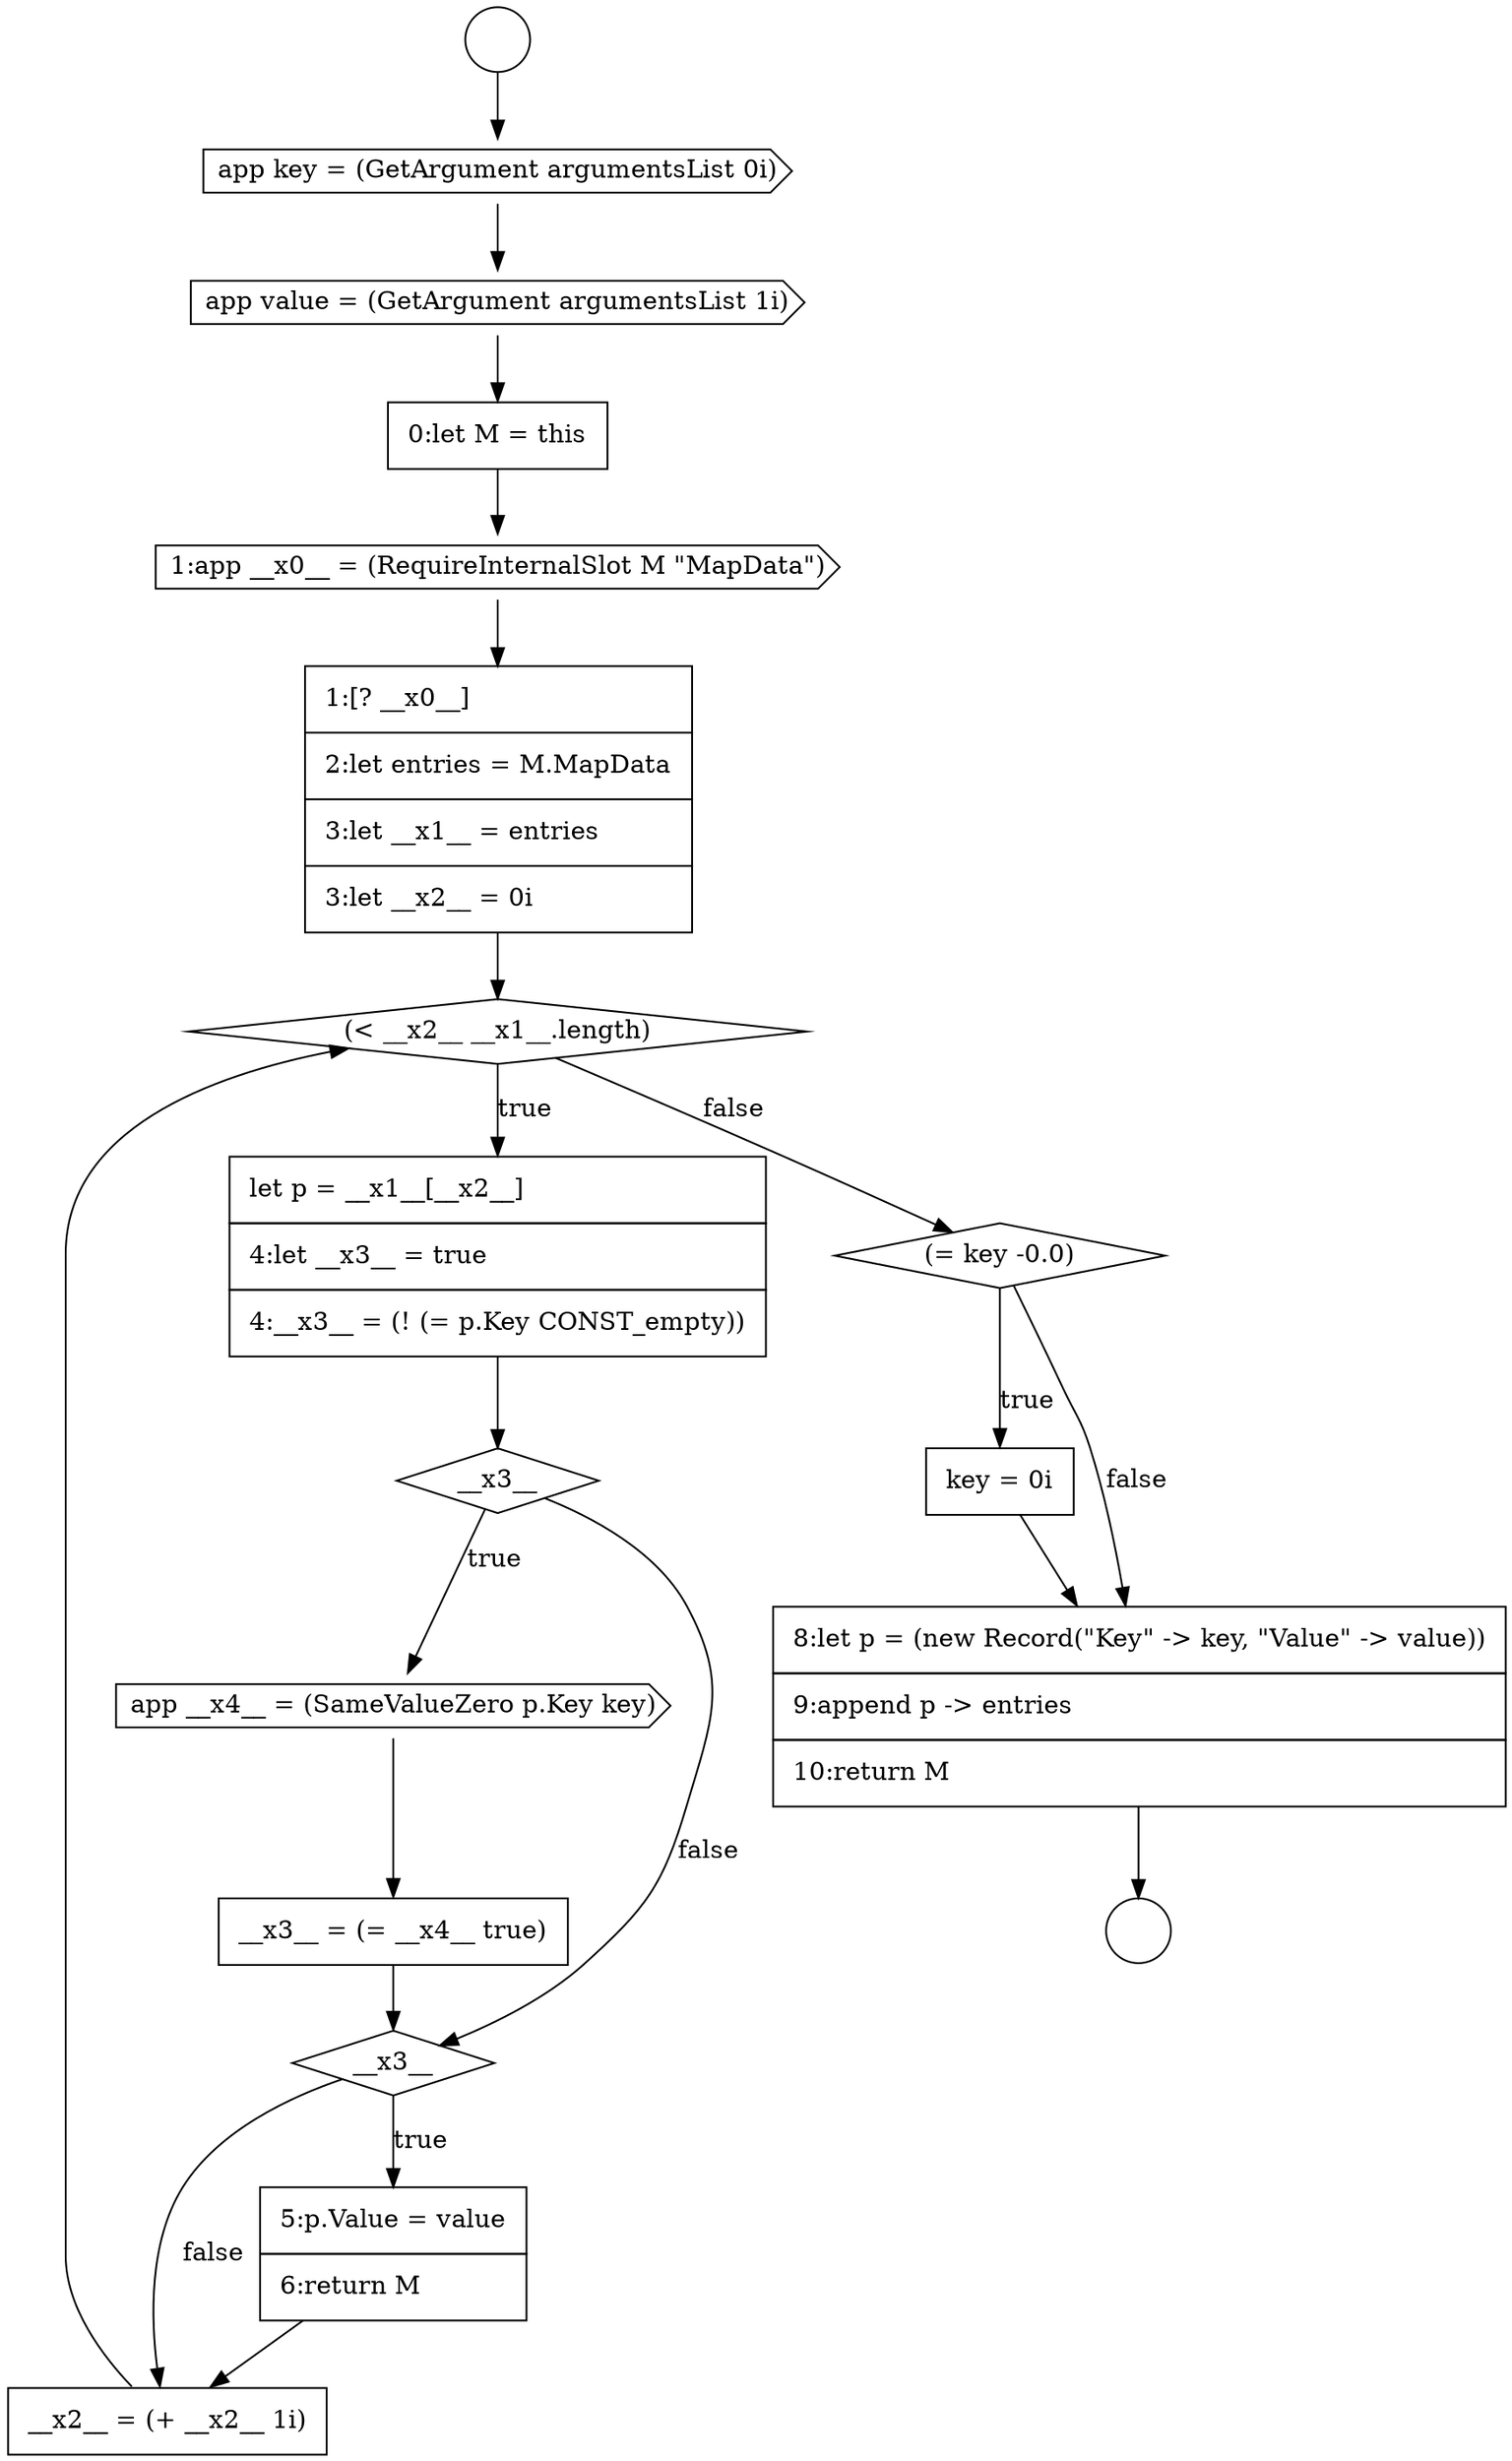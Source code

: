 digraph {
  node16636 [shape=none, margin=0, label=<<font color="black">
    <table border="0" cellborder="1" cellspacing="0" cellpadding="10">
      <tr><td align="left">1:[? __x0__]</td></tr>
      <tr><td align="left">2:let entries = M.MapData</td></tr>
      <tr><td align="left">3:let __x1__ = entries</td></tr>
      <tr><td align="left">3:let __x2__ = 0i</td></tr>
    </table>
  </font>> color="black" fillcolor="white" style=filled]
  node16641 [shape=none, margin=0, label=<<font color="black">
    <table border="0" cellborder="1" cellspacing="0" cellpadding="10">
      <tr><td align="left">__x3__ = (= __x4__ true)</td></tr>
    </table>
  </font>> color="black" fillcolor="white" style=filled]
  node16640 [shape=cds, label=<<font color="black">app __x4__ = (SameValueZero p.Key key)</font>> color="black" fillcolor="white" style=filled]
  node16633 [shape=cds, label=<<font color="black">app value = (GetArgument argumentsList 1i)</font>> color="black" fillcolor="white" style=filled]
  node16644 [shape=none, margin=0, label=<<font color="black">
    <table border="0" cellborder="1" cellspacing="0" cellpadding="10">
      <tr><td align="left">__x2__ = (+ __x2__ 1i)</td></tr>
    </table>
  </font>> color="black" fillcolor="white" style=filled]
  node16637 [shape=diamond, label=<<font color="black">(&lt; __x2__ __x1__.length)</font>> color="black" fillcolor="white" style=filled]
  node16634 [shape=none, margin=0, label=<<font color="black">
    <table border="0" cellborder="1" cellspacing="0" cellpadding="10">
      <tr><td align="left">0:let M = this</td></tr>
    </table>
  </font>> color="black" fillcolor="white" style=filled]
  node16638 [shape=none, margin=0, label=<<font color="black">
    <table border="0" cellborder="1" cellspacing="0" cellpadding="10">
      <tr><td align="left">let p = __x1__[__x2__]</td></tr>
      <tr><td align="left">4:let __x3__ = true</td></tr>
      <tr><td align="left">4:__x3__ = (! (= p.Key CONST_empty))</td></tr>
    </table>
  </font>> color="black" fillcolor="white" style=filled]
  node16643 [shape=none, margin=0, label=<<font color="black">
    <table border="0" cellborder="1" cellspacing="0" cellpadding="10">
      <tr><td align="left">5:p.Value = value</td></tr>
      <tr><td align="left">6:return M</td></tr>
    </table>
  </font>> color="black" fillcolor="white" style=filled]
  node16631 [shape=circle label=" " color="black" fillcolor="white" style=filled]
  node16635 [shape=cds, label=<<font color="black">1:app __x0__ = (RequireInternalSlot M &quot;MapData&quot;)</font>> color="black" fillcolor="white" style=filled]
  node16646 [shape=none, margin=0, label=<<font color="black">
    <table border="0" cellborder="1" cellspacing="0" cellpadding="10">
      <tr><td align="left">key = 0i</td></tr>
    </table>
  </font>> color="black" fillcolor="white" style=filled]
  node16639 [shape=diamond, label=<<font color="black">__x3__</font>> color="black" fillcolor="white" style=filled]
  node16642 [shape=diamond, label=<<font color="black">__x3__</font>> color="black" fillcolor="white" style=filled]
  node16645 [shape=diamond, label=<<font color="black">(= key -0.0)</font>> color="black" fillcolor="white" style=filled]
  node16630 [shape=circle label=" " color="black" fillcolor="white" style=filled]
  node16647 [shape=none, margin=0, label=<<font color="black">
    <table border="0" cellborder="1" cellspacing="0" cellpadding="10">
      <tr><td align="left">8:let p = (new Record(&quot;Key&quot; -&gt; key, &quot;Value&quot; -&gt; value))</td></tr>
      <tr><td align="left">9:append p -&gt; entries</td></tr>
      <tr><td align="left">10:return M</td></tr>
    </table>
  </font>> color="black" fillcolor="white" style=filled]
  node16632 [shape=cds, label=<<font color="black">app key = (GetArgument argumentsList 0i)</font>> color="black" fillcolor="white" style=filled]
  node16646 -> node16647 [ color="black"]
  node16645 -> node16646 [label=<<font color="black">true</font>> color="black"]
  node16645 -> node16647 [label=<<font color="black">false</font>> color="black"]
  node16634 -> node16635 [ color="black"]
  node16636 -> node16637 [ color="black"]
  node16630 -> node16632 [ color="black"]
  node16632 -> node16633 [ color="black"]
  node16637 -> node16638 [label=<<font color="black">true</font>> color="black"]
  node16637 -> node16645 [label=<<font color="black">false</font>> color="black"]
  node16639 -> node16640 [label=<<font color="black">true</font>> color="black"]
  node16639 -> node16642 [label=<<font color="black">false</font>> color="black"]
  node16640 -> node16641 [ color="black"]
  node16644 -> node16637 [ color="black"]
  node16642 -> node16643 [label=<<font color="black">true</font>> color="black"]
  node16642 -> node16644 [label=<<font color="black">false</font>> color="black"]
  node16635 -> node16636 [ color="black"]
  node16647 -> node16631 [ color="black"]
  node16633 -> node16634 [ color="black"]
  node16643 -> node16644 [ color="black"]
  node16641 -> node16642 [ color="black"]
  node16638 -> node16639 [ color="black"]
}
